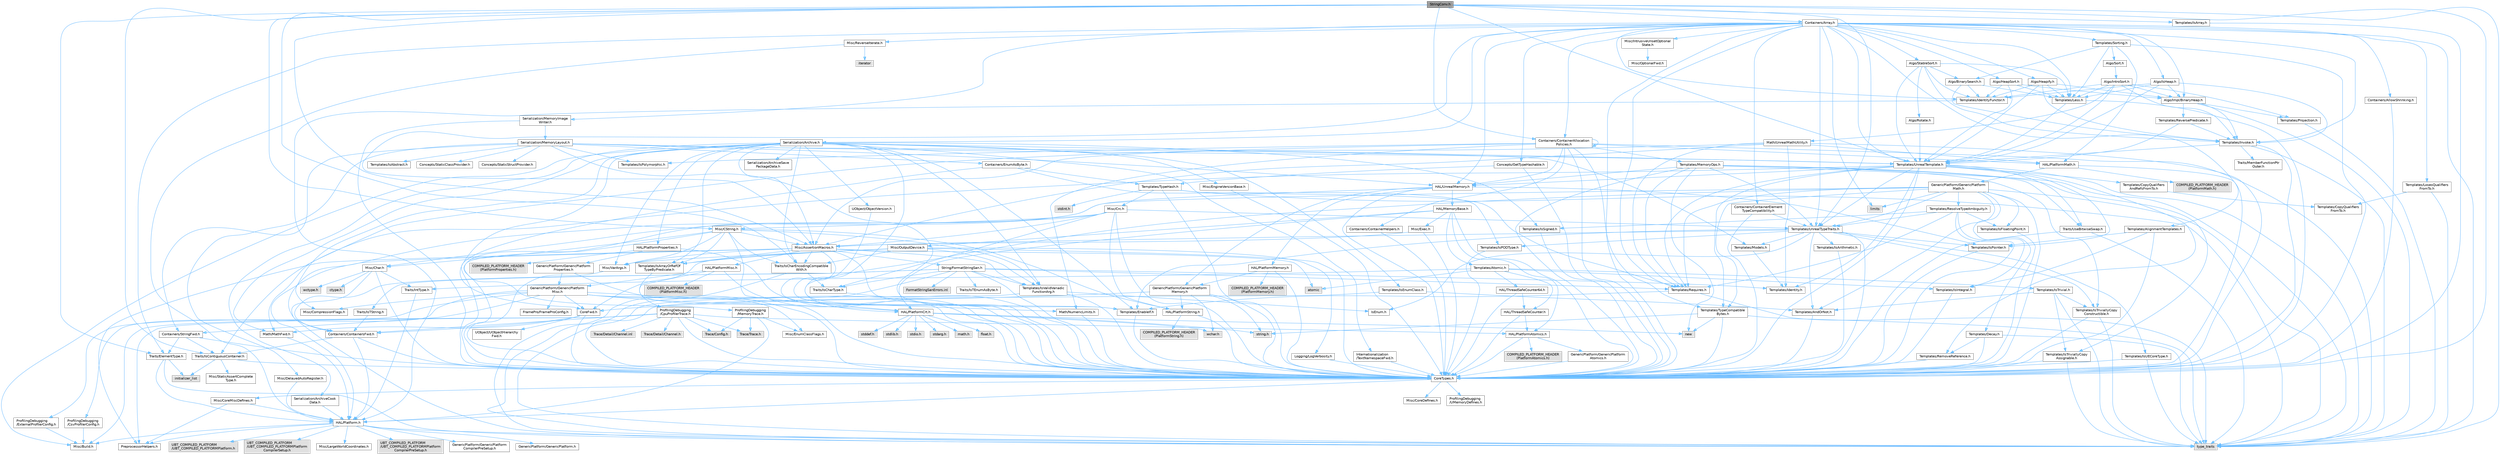 digraph "StringConv.h"
{
 // INTERACTIVE_SVG=YES
 // LATEX_PDF_SIZE
  bgcolor="transparent";
  edge [fontname=Helvetica,fontsize=10,labelfontname=Helvetica,labelfontsize=10];
  node [fontname=Helvetica,fontsize=10,shape=box,height=0.2,width=0.4];
  Node1 [id="Node000001",label="StringConv.h",height=0.2,width=0.4,color="gray40", fillcolor="grey60", style="filled", fontcolor="black",tooltip=" "];
  Node1 -> Node2 [id="edge1_Node000001_Node000002",color="steelblue1",style="solid",tooltip=" "];
  Node2 [id="Node000002",label="CoreTypes.h",height=0.2,width=0.4,color="grey40", fillcolor="white", style="filled",URL="$dc/dec/CoreTypes_8h.html",tooltip=" "];
  Node2 -> Node3 [id="edge2_Node000002_Node000003",color="steelblue1",style="solid",tooltip=" "];
  Node3 [id="Node000003",label="HAL/Platform.h",height=0.2,width=0.4,color="grey40", fillcolor="white", style="filled",URL="$d9/dd0/Platform_8h.html",tooltip=" "];
  Node3 -> Node4 [id="edge3_Node000003_Node000004",color="steelblue1",style="solid",tooltip=" "];
  Node4 [id="Node000004",label="Misc/Build.h",height=0.2,width=0.4,color="grey40", fillcolor="white", style="filled",URL="$d3/dbb/Build_8h.html",tooltip=" "];
  Node3 -> Node5 [id="edge4_Node000003_Node000005",color="steelblue1",style="solid",tooltip=" "];
  Node5 [id="Node000005",label="Misc/LargeWorldCoordinates.h",height=0.2,width=0.4,color="grey40", fillcolor="white", style="filled",URL="$d2/dcb/LargeWorldCoordinates_8h.html",tooltip=" "];
  Node3 -> Node6 [id="edge5_Node000003_Node000006",color="steelblue1",style="solid",tooltip=" "];
  Node6 [id="Node000006",label="type_traits",height=0.2,width=0.4,color="grey60", fillcolor="#E0E0E0", style="filled",tooltip=" "];
  Node3 -> Node7 [id="edge6_Node000003_Node000007",color="steelblue1",style="solid",tooltip=" "];
  Node7 [id="Node000007",label="PreprocessorHelpers.h",height=0.2,width=0.4,color="grey40", fillcolor="white", style="filled",URL="$db/ddb/PreprocessorHelpers_8h.html",tooltip=" "];
  Node3 -> Node8 [id="edge7_Node000003_Node000008",color="steelblue1",style="solid",tooltip=" "];
  Node8 [id="Node000008",label="UBT_COMPILED_PLATFORM\l/UBT_COMPILED_PLATFORMPlatform\lCompilerPreSetup.h",height=0.2,width=0.4,color="grey60", fillcolor="#E0E0E0", style="filled",tooltip=" "];
  Node3 -> Node9 [id="edge8_Node000003_Node000009",color="steelblue1",style="solid",tooltip=" "];
  Node9 [id="Node000009",label="GenericPlatform/GenericPlatform\lCompilerPreSetup.h",height=0.2,width=0.4,color="grey40", fillcolor="white", style="filled",URL="$d9/dc8/GenericPlatformCompilerPreSetup_8h.html",tooltip=" "];
  Node3 -> Node10 [id="edge9_Node000003_Node000010",color="steelblue1",style="solid",tooltip=" "];
  Node10 [id="Node000010",label="GenericPlatform/GenericPlatform.h",height=0.2,width=0.4,color="grey40", fillcolor="white", style="filled",URL="$d6/d84/GenericPlatform_8h.html",tooltip=" "];
  Node3 -> Node11 [id="edge10_Node000003_Node000011",color="steelblue1",style="solid",tooltip=" "];
  Node11 [id="Node000011",label="UBT_COMPILED_PLATFORM\l/UBT_COMPILED_PLATFORMPlatform.h",height=0.2,width=0.4,color="grey60", fillcolor="#E0E0E0", style="filled",tooltip=" "];
  Node3 -> Node12 [id="edge11_Node000003_Node000012",color="steelblue1",style="solid",tooltip=" "];
  Node12 [id="Node000012",label="UBT_COMPILED_PLATFORM\l/UBT_COMPILED_PLATFORMPlatform\lCompilerSetup.h",height=0.2,width=0.4,color="grey60", fillcolor="#E0E0E0", style="filled",tooltip=" "];
  Node2 -> Node13 [id="edge12_Node000002_Node000013",color="steelblue1",style="solid",tooltip=" "];
  Node13 [id="Node000013",label="ProfilingDebugging\l/UMemoryDefines.h",height=0.2,width=0.4,color="grey40", fillcolor="white", style="filled",URL="$d2/da2/UMemoryDefines_8h.html",tooltip=" "];
  Node2 -> Node14 [id="edge13_Node000002_Node000014",color="steelblue1",style="solid",tooltip=" "];
  Node14 [id="Node000014",label="Misc/CoreMiscDefines.h",height=0.2,width=0.4,color="grey40", fillcolor="white", style="filled",URL="$da/d38/CoreMiscDefines_8h.html",tooltip=" "];
  Node14 -> Node3 [id="edge14_Node000014_Node000003",color="steelblue1",style="solid",tooltip=" "];
  Node14 -> Node7 [id="edge15_Node000014_Node000007",color="steelblue1",style="solid",tooltip=" "];
  Node2 -> Node15 [id="edge16_Node000002_Node000015",color="steelblue1",style="solid",tooltip=" "];
  Node15 [id="Node000015",label="Misc/CoreDefines.h",height=0.2,width=0.4,color="grey40", fillcolor="white", style="filled",URL="$d3/dd2/CoreDefines_8h.html",tooltip=" "];
  Node1 -> Node16 [id="edge17_Node000001_Node000016",color="steelblue1",style="solid",tooltip=" "];
  Node16 [id="Node000016",label="Misc/AssertionMacros.h",height=0.2,width=0.4,color="grey40", fillcolor="white", style="filled",URL="$d0/dfa/AssertionMacros_8h.html",tooltip=" "];
  Node16 -> Node2 [id="edge18_Node000016_Node000002",color="steelblue1",style="solid",tooltip=" "];
  Node16 -> Node3 [id="edge19_Node000016_Node000003",color="steelblue1",style="solid",tooltip=" "];
  Node16 -> Node17 [id="edge20_Node000016_Node000017",color="steelblue1",style="solid",tooltip=" "];
  Node17 [id="Node000017",label="HAL/PlatformMisc.h",height=0.2,width=0.4,color="grey40", fillcolor="white", style="filled",URL="$d0/df5/PlatformMisc_8h.html",tooltip=" "];
  Node17 -> Node2 [id="edge21_Node000017_Node000002",color="steelblue1",style="solid",tooltip=" "];
  Node17 -> Node18 [id="edge22_Node000017_Node000018",color="steelblue1",style="solid",tooltip=" "];
  Node18 [id="Node000018",label="GenericPlatform/GenericPlatform\lMisc.h",height=0.2,width=0.4,color="grey40", fillcolor="white", style="filled",URL="$db/d9a/GenericPlatformMisc_8h.html",tooltip=" "];
  Node18 -> Node19 [id="edge23_Node000018_Node000019",color="steelblue1",style="solid",tooltip=" "];
  Node19 [id="Node000019",label="Containers/StringFwd.h",height=0.2,width=0.4,color="grey40", fillcolor="white", style="filled",URL="$df/d37/StringFwd_8h.html",tooltip=" "];
  Node19 -> Node2 [id="edge24_Node000019_Node000002",color="steelblue1",style="solid",tooltip=" "];
  Node19 -> Node20 [id="edge25_Node000019_Node000020",color="steelblue1",style="solid",tooltip=" "];
  Node20 [id="Node000020",label="Traits/ElementType.h",height=0.2,width=0.4,color="grey40", fillcolor="white", style="filled",URL="$d5/d4f/ElementType_8h.html",tooltip=" "];
  Node20 -> Node3 [id="edge26_Node000020_Node000003",color="steelblue1",style="solid",tooltip=" "];
  Node20 -> Node21 [id="edge27_Node000020_Node000021",color="steelblue1",style="solid",tooltip=" "];
  Node21 [id="Node000021",label="initializer_list",height=0.2,width=0.4,color="grey60", fillcolor="#E0E0E0", style="filled",tooltip=" "];
  Node20 -> Node6 [id="edge28_Node000020_Node000006",color="steelblue1",style="solid",tooltip=" "];
  Node19 -> Node22 [id="edge29_Node000019_Node000022",color="steelblue1",style="solid",tooltip=" "];
  Node22 [id="Node000022",label="Traits/IsContiguousContainer.h",height=0.2,width=0.4,color="grey40", fillcolor="white", style="filled",URL="$d5/d3c/IsContiguousContainer_8h.html",tooltip=" "];
  Node22 -> Node2 [id="edge30_Node000022_Node000002",color="steelblue1",style="solid",tooltip=" "];
  Node22 -> Node23 [id="edge31_Node000022_Node000023",color="steelblue1",style="solid",tooltip=" "];
  Node23 [id="Node000023",label="Misc/StaticAssertComplete\lType.h",height=0.2,width=0.4,color="grey40", fillcolor="white", style="filled",URL="$d5/d4e/StaticAssertCompleteType_8h.html",tooltip=" "];
  Node22 -> Node21 [id="edge32_Node000022_Node000021",color="steelblue1",style="solid",tooltip=" "];
  Node18 -> Node24 [id="edge33_Node000018_Node000024",color="steelblue1",style="solid",tooltip=" "];
  Node24 [id="Node000024",label="CoreFwd.h",height=0.2,width=0.4,color="grey40", fillcolor="white", style="filled",URL="$d1/d1e/CoreFwd_8h.html",tooltip=" "];
  Node24 -> Node2 [id="edge34_Node000024_Node000002",color="steelblue1",style="solid",tooltip=" "];
  Node24 -> Node25 [id="edge35_Node000024_Node000025",color="steelblue1",style="solid",tooltip=" "];
  Node25 [id="Node000025",label="Containers/ContainersFwd.h",height=0.2,width=0.4,color="grey40", fillcolor="white", style="filled",URL="$d4/d0a/ContainersFwd_8h.html",tooltip=" "];
  Node25 -> Node3 [id="edge36_Node000025_Node000003",color="steelblue1",style="solid",tooltip=" "];
  Node25 -> Node2 [id="edge37_Node000025_Node000002",color="steelblue1",style="solid",tooltip=" "];
  Node25 -> Node22 [id="edge38_Node000025_Node000022",color="steelblue1",style="solid",tooltip=" "];
  Node24 -> Node26 [id="edge39_Node000024_Node000026",color="steelblue1",style="solid",tooltip=" "];
  Node26 [id="Node000026",label="Math/MathFwd.h",height=0.2,width=0.4,color="grey40", fillcolor="white", style="filled",URL="$d2/d10/MathFwd_8h.html",tooltip=" "];
  Node26 -> Node3 [id="edge40_Node000026_Node000003",color="steelblue1",style="solid",tooltip=" "];
  Node24 -> Node27 [id="edge41_Node000024_Node000027",color="steelblue1",style="solid",tooltip=" "];
  Node27 [id="Node000027",label="UObject/UObjectHierarchy\lFwd.h",height=0.2,width=0.4,color="grey40", fillcolor="white", style="filled",URL="$d3/d13/UObjectHierarchyFwd_8h.html",tooltip=" "];
  Node18 -> Node2 [id="edge42_Node000018_Node000002",color="steelblue1",style="solid",tooltip=" "];
  Node18 -> Node28 [id="edge43_Node000018_Node000028",color="steelblue1",style="solid",tooltip=" "];
  Node28 [id="Node000028",label="FramePro/FrameProConfig.h",height=0.2,width=0.4,color="grey40", fillcolor="white", style="filled",URL="$d7/d90/FrameProConfig_8h.html",tooltip=" "];
  Node18 -> Node29 [id="edge44_Node000018_Node000029",color="steelblue1",style="solid",tooltip=" "];
  Node29 [id="Node000029",label="HAL/PlatformCrt.h",height=0.2,width=0.4,color="grey40", fillcolor="white", style="filled",URL="$d8/d75/PlatformCrt_8h.html",tooltip=" "];
  Node29 -> Node30 [id="edge45_Node000029_Node000030",color="steelblue1",style="solid",tooltip=" "];
  Node30 [id="Node000030",label="new",height=0.2,width=0.4,color="grey60", fillcolor="#E0E0E0", style="filled",tooltip=" "];
  Node29 -> Node31 [id="edge46_Node000029_Node000031",color="steelblue1",style="solid",tooltip=" "];
  Node31 [id="Node000031",label="wchar.h",height=0.2,width=0.4,color="grey60", fillcolor="#E0E0E0", style="filled",tooltip=" "];
  Node29 -> Node32 [id="edge47_Node000029_Node000032",color="steelblue1",style="solid",tooltip=" "];
  Node32 [id="Node000032",label="stddef.h",height=0.2,width=0.4,color="grey60", fillcolor="#E0E0E0", style="filled",tooltip=" "];
  Node29 -> Node33 [id="edge48_Node000029_Node000033",color="steelblue1",style="solid",tooltip=" "];
  Node33 [id="Node000033",label="stdlib.h",height=0.2,width=0.4,color="grey60", fillcolor="#E0E0E0", style="filled",tooltip=" "];
  Node29 -> Node34 [id="edge49_Node000029_Node000034",color="steelblue1",style="solid",tooltip=" "];
  Node34 [id="Node000034",label="stdio.h",height=0.2,width=0.4,color="grey60", fillcolor="#E0E0E0", style="filled",tooltip=" "];
  Node29 -> Node35 [id="edge50_Node000029_Node000035",color="steelblue1",style="solid",tooltip=" "];
  Node35 [id="Node000035",label="stdarg.h",height=0.2,width=0.4,color="grey60", fillcolor="#E0E0E0", style="filled",tooltip=" "];
  Node29 -> Node36 [id="edge51_Node000029_Node000036",color="steelblue1",style="solid",tooltip=" "];
  Node36 [id="Node000036",label="math.h",height=0.2,width=0.4,color="grey60", fillcolor="#E0E0E0", style="filled",tooltip=" "];
  Node29 -> Node37 [id="edge52_Node000029_Node000037",color="steelblue1",style="solid",tooltip=" "];
  Node37 [id="Node000037",label="float.h",height=0.2,width=0.4,color="grey60", fillcolor="#E0E0E0", style="filled",tooltip=" "];
  Node29 -> Node38 [id="edge53_Node000029_Node000038",color="steelblue1",style="solid",tooltip=" "];
  Node38 [id="Node000038",label="string.h",height=0.2,width=0.4,color="grey60", fillcolor="#E0E0E0", style="filled",tooltip=" "];
  Node18 -> Node39 [id="edge54_Node000018_Node000039",color="steelblue1",style="solid",tooltip=" "];
  Node39 [id="Node000039",label="Math/NumericLimits.h",height=0.2,width=0.4,color="grey40", fillcolor="white", style="filled",URL="$df/d1b/NumericLimits_8h.html",tooltip=" "];
  Node39 -> Node2 [id="edge55_Node000039_Node000002",color="steelblue1",style="solid",tooltip=" "];
  Node18 -> Node40 [id="edge56_Node000018_Node000040",color="steelblue1",style="solid",tooltip=" "];
  Node40 [id="Node000040",label="Misc/CompressionFlags.h",height=0.2,width=0.4,color="grey40", fillcolor="white", style="filled",URL="$d9/d76/CompressionFlags_8h.html",tooltip=" "];
  Node18 -> Node41 [id="edge57_Node000018_Node000041",color="steelblue1",style="solid",tooltip=" "];
  Node41 [id="Node000041",label="Misc/EnumClassFlags.h",height=0.2,width=0.4,color="grey40", fillcolor="white", style="filled",URL="$d8/de7/EnumClassFlags_8h.html",tooltip=" "];
  Node18 -> Node42 [id="edge58_Node000018_Node000042",color="steelblue1",style="solid",tooltip=" "];
  Node42 [id="Node000042",label="ProfilingDebugging\l/CsvProfilerConfig.h",height=0.2,width=0.4,color="grey40", fillcolor="white", style="filled",URL="$d3/d88/CsvProfilerConfig_8h.html",tooltip=" "];
  Node42 -> Node4 [id="edge59_Node000042_Node000004",color="steelblue1",style="solid",tooltip=" "];
  Node18 -> Node43 [id="edge60_Node000018_Node000043",color="steelblue1",style="solid",tooltip=" "];
  Node43 [id="Node000043",label="ProfilingDebugging\l/ExternalProfilerConfig.h",height=0.2,width=0.4,color="grey40", fillcolor="white", style="filled",URL="$d3/dbb/ExternalProfilerConfig_8h.html",tooltip=" "];
  Node43 -> Node4 [id="edge61_Node000043_Node000004",color="steelblue1",style="solid",tooltip=" "];
  Node17 -> Node44 [id="edge62_Node000017_Node000044",color="steelblue1",style="solid",tooltip=" "];
  Node44 [id="Node000044",label="COMPILED_PLATFORM_HEADER\l(PlatformMisc.h)",height=0.2,width=0.4,color="grey60", fillcolor="#E0E0E0", style="filled",tooltip=" "];
  Node17 -> Node45 [id="edge63_Node000017_Node000045",color="steelblue1",style="solid",tooltip=" "];
  Node45 [id="Node000045",label="ProfilingDebugging\l/CpuProfilerTrace.h",height=0.2,width=0.4,color="grey40", fillcolor="white", style="filled",URL="$da/dcb/CpuProfilerTrace_8h.html",tooltip=" "];
  Node45 -> Node2 [id="edge64_Node000045_Node000002",color="steelblue1",style="solid",tooltip=" "];
  Node45 -> Node25 [id="edge65_Node000045_Node000025",color="steelblue1",style="solid",tooltip=" "];
  Node45 -> Node46 [id="edge66_Node000045_Node000046",color="steelblue1",style="solid",tooltip=" "];
  Node46 [id="Node000046",label="HAL/PlatformAtomics.h",height=0.2,width=0.4,color="grey40", fillcolor="white", style="filled",URL="$d3/d36/PlatformAtomics_8h.html",tooltip=" "];
  Node46 -> Node2 [id="edge67_Node000046_Node000002",color="steelblue1",style="solid",tooltip=" "];
  Node46 -> Node47 [id="edge68_Node000046_Node000047",color="steelblue1",style="solid",tooltip=" "];
  Node47 [id="Node000047",label="GenericPlatform/GenericPlatform\lAtomics.h",height=0.2,width=0.4,color="grey40", fillcolor="white", style="filled",URL="$da/d72/GenericPlatformAtomics_8h.html",tooltip=" "];
  Node47 -> Node2 [id="edge69_Node000047_Node000002",color="steelblue1",style="solid",tooltip=" "];
  Node46 -> Node48 [id="edge70_Node000046_Node000048",color="steelblue1",style="solid",tooltip=" "];
  Node48 [id="Node000048",label="COMPILED_PLATFORM_HEADER\l(PlatformAtomics.h)",height=0.2,width=0.4,color="grey60", fillcolor="#E0E0E0", style="filled",tooltip=" "];
  Node45 -> Node7 [id="edge71_Node000045_Node000007",color="steelblue1",style="solid",tooltip=" "];
  Node45 -> Node4 [id="edge72_Node000045_Node000004",color="steelblue1",style="solid",tooltip=" "];
  Node45 -> Node49 [id="edge73_Node000045_Node000049",color="steelblue1",style="solid",tooltip=" "];
  Node49 [id="Node000049",label="Trace/Config.h",height=0.2,width=0.4,color="grey60", fillcolor="#E0E0E0", style="filled",tooltip=" "];
  Node45 -> Node50 [id="edge74_Node000045_Node000050",color="steelblue1",style="solid",tooltip=" "];
  Node50 [id="Node000050",label="Trace/Detail/Channel.h",height=0.2,width=0.4,color="grey60", fillcolor="#E0E0E0", style="filled",tooltip=" "];
  Node45 -> Node51 [id="edge75_Node000045_Node000051",color="steelblue1",style="solid",tooltip=" "];
  Node51 [id="Node000051",label="Trace/Detail/Channel.inl",height=0.2,width=0.4,color="grey60", fillcolor="#E0E0E0", style="filled",tooltip=" "];
  Node45 -> Node52 [id="edge76_Node000045_Node000052",color="steelblue1",style="solid",tooltip=" "];
  Node52 [id="Node000052",label="Trace/Trace.h",height=0.2,width=0.4,color="grey60", fillcolor="#E0E0E0", style="filled",tooltip=" "];
  Node16 -> Node7 [id="edge77_Node000016_Node000007",color="steelblue1",style="solid",tooltip=" "];
  Node16 -> Node53 [id="edge78_Node000016_Node000053",color="steelblue1",style="solid",tooltip=" "];
  Node53 [id="Node000053",label="Templates/EnableIf.h",height=0.2,width=0.4,color="grey40", fillcolor="white", style="filled",URL="$d7/d60/EnableIf_8h.html",tooltip=" "];
  Node53 -> Node2 [id="edge79_Node000053_Node000002",color="steelblue1",style="solid",tooltip=" "];
  Node16 -> Node54 [id="edge80_Node000016_Node000054",color="steelblue1",style="solid",tooltip=" "];
  Node54 [id="Node000054",label="Templates/IsArrayOrRefOf\lTypeByPredicate.h",height=0.2,width=0.4,color="grey40", fillcolor="white", style="filled",URL="$d6/da1/IsArrayOrRefOfTypeByPredicate_8h.html",tooltip=" "];
  Node54 -> Node2 [id="edge81_Node000054_Node000002",color="steelblue1",style="solid",tooltip=" "];
  Node16 -> Node55 [id="edge82_Node000016_Node000055",color="steelblue1",style="solid",tooltip=" "];
  Node55 [id="Node000055",label="Templates/IsValidVariadic\lFunctionArg.h",height=0.2,width=0.4,color="grey40", fillcolor="white", style="filled",URL="$d0/dc8/IsValidVariadicFunctionArg_8h.html",tooltip=" "];
  Node55 -> Node2 [id="edge83_Node000055_Node000002",color="steelblue1",style="solid",tooltip=" "];
  Node55 -> Node56 [id="edge84_Node000055_Node000056",color="steelblue1",style="solid",tooltip=" "];
  Node56 [id="Node000056",label="IsEnum.h",height=0.2,width=0.4,color="grey40", fillcolor="white", style="filled",URL="$d4/de5/IsEnum_8h.html",tooltip=" "];
  Node55 -> Node6 [id="edge85_Node000055_Node000006",color="steelblue1",style="solid",tooltip=" "];
  Node16 -> Node57 [id="edge86_Node000016_Node000057",color="steelblue1",style="solid",tooltip=" "];
  Node57 [id="Node000057",label="Traits/IsCharEncodingCompatible\lWith.h",height=0.2,width=0.4,color="grey40", fillcolor="white", style="filled",URL="$df/dd1/IsCharEncodingCompatibleWith_8h.html",tooltip=" "];
  Node57 -> Node6 [id="edge87_Node000057_Node000006",color="steelblue1",style="solid",tooltip=" "];
  Node57 -> Node58 [id="edge88_Node000057_Node000058",color="steelblue1",style="solid",tooltip=" "];
  Node58 [id="Node000058",label="Traits/IsCharType.h",height=0.2,width=0.4,color="grey40", fillcolor="white", style="filled",URL="$db/d51/IsCharType_8h.html",tooltip=" "];
  Node58 -> Node2 [id="edge89_Node000058_Node000002",color="steelblue1",style="solid",tooltip=" "];
  Node16 -> Node59 [id="edge90_Node000016_Node000059",color="steelblue1",style="solid",tooltip=" "];
  Node59 [id="Node000059",label="Misc/VarArgs.h",height=0.2,width=0.4,color="grey40", fillcolor="white", style="filled",URL="$d5/d6f/VarArgs_8h.html",tooltip=" "];
  Node59 -> Node2 [id="edge91_Node000059_Node000002",color="steelblue1",style="solid",tooltip=" "];
  Node16 -> Node60 [id="edge92_Node000016_Node000060",color="steelblue1",style="solid",tooltip=" "];
  Node60 [id="Node000060",label="String/FormatStringSan.h",height=0.2,width=0.4,color="grey40", fillcolor="white", style="filled",URL="$d3/d8b/FormatStringSan_8h.html",tooltip=" "];
  Node60 -> Node6 [id="edge93_Node000060_Node000006",color="steelblue1",style="solid",tooltip=" "];
  Node60 -> Node2 [id="edge94_Node000060_Node000002",color="steelblue1",style="solid",tooltip=" "];
  Node60 -> Node61 [id="edge95_Node000060_Node000061",color="steelblue1",style="solid",tooltip=" "];
  Node61 [id="Node000061",label="Templates/Requires.h",height=0.2,width=0.4,color="grey40", fillcolor="white", style="filled",URL="$dc/d96/Requires_8h.html",tooltip=" "];
  Node61 -> Node53 [id="edge96_Node000061_Node000053",color="steelblue1",style="solid",tooltip=" "];
  Node61 -> Node6 [id="edge97_Node000061_Node000006",color="steelblue1",style="solid",tooltip=" "];
  Node60 -> Node62 [id="edge98_Node000060_Node000062",color="steelblue1",style="solid",tooltip=" "];
  Node62 [id="Node000062",label="Templates/Identity.h",height=0.2,width=0.4,color="grey40", fillcolor="white", style="filled",URL="$d0/dd5/Identity_8h.html",tooltip=" "];
  Node60 -> Node55 [id="edge99_Node000060_Node000055",color="steelblue1",style="solid",tooltip=" "];
  Node60 -> Node58 [id="edge100_Node000060_Node000058",color="steelblue1",style="solid",tooltip=" "];
  Node60 -> Node63 [id="edge101_Node000060_Node000063",color="steelblue1",style="solid",tooltip=" "];
  Node63 [id="Node000063",label="Traits/IsTEnumAsByte.h",height=0.2,width=0.4,color="grey40", fillcolor="white", style="filled",URL="$d1/de6/IsTEnumAsByte_8h.html",tooltip=" "];
  Node60 -> Node64 [id="edge102_Node000060_Node000064",color="steelblue1",style="solid",tooltip=" "];
  Node64 [id="Node000064",label="Traits/IsTString.h",height=0.2,width=0.4,color="grey40", fillcolor="white", style="filled",URL="$d0/df8/IsTString_8h.html",tooltip=" "];
  Node64 -> Node25 [id="edge103_Node000064_Node000025",color="steelblue1",style="solid",tooltip=" "];
  Node60 -> Node25 [id="edge104_Node000060_Node000025",color="steelblue1",style="solid",tooltip=" "];
  Node60 -> Node65 [id="edge105_Node000060_Node000065",color="steelblue1",style="solid",tooltip=" "];
  Node65 [id="Node000065",label="FormatStringSanErrors.inl",height=0.2,width=0.4,color="grey60", fillcolor="#E0E0E0", style="filled",tooltip=" "];
  Node16 -> Node66 [id="edge106_Node000016_Node000066",color="steelblue1",style="solid",tooltip=" "];
  Node66 [id="Node000066",label="atomic",height=0.2,width=0.4,color="grey60", fillcolor="#E0E0E0", style="filled",tooltip=" "];
  Node1 -> Node67 [id="edge107_Node000001_Node000067",color="steelblue1",style="solid",tooltip=" "];
  Node67 [id="Node000067",label="Containers/ContainerAllocation\lPolicies.h",height=0.2,width=0.4,color="grey40", fillcolor="white", style="filled",URL="$d7/dff/ContainerAllocationPolicies_8h.html",tooltip=" "];
  Node67 -> Node2 [id="edge108_Node000067_Node000002",color="steelblue1",style="solid",tooltip=" "];
  Node67 -> Node68 [id="edge109_Node000067_Node000068",color="steelblue1",style="solid",tooltip=" "];
  Node68 [id="Node000068",label="Containers/ContainerHelpers.h",height=0.2,width=0.4,color="grey40", fillcolor="white", style="filled",URL="$d7/d33/ContainerHelpers_8h.html",tooltip=" "];
  Node68 -> Node2 [id="edge110_Node000068_Node000002",color="steelblue1",style="solid",tooltip=" "];
  Node67 -> Node67 [id="edge111_Node000067_Node000067",color="steelblue1",style="solid",tooltip=" "];
  Node67 -> Node69 [id="edge112_Node000067_Node000069",color="steelblue1",style="solid",tooltip=" "];
  Node69 [id="Node000069",label="HAL/PlatformMath.h",height=0.2,width=0.4,color="grey40", fillcolor="white", style="filled",URL="$dc/d53/PlatformMath_8h.html",tooltip=" "];
  Node69 -> Node2 [id="edge113_Node000069_Node000002",color="steelblue1",style="solid",tooltip=" "];
  Node69 -> Node70 [id="edge114_Node000069_Node000070",color="steelblue1",style="solid",tooltip=" "];
  Node70 [id="Node000070",label="GenericPlatform/GenericPlatform\lMath.h",height=0.2,width=0.4,color="grey40", fillcolor="white", style="filled",URL="$d5/d79/GenericPlatformMath_8h.html",tooltip=" "];
  Node70 -> Node2 [id="edge115_Node000070_Node000002",color="steelblue1",style="solid",tooltip=" "];
  Node70 -> Node25 [id="edge116_Node000070_Node000025",color="steelblue1",style="solid",tooltip=" "];
  Node70 -> Node29 [id="edge117_Node000070_Node000029",color="steelblue1",style="solid",tooltip=" "];
  Node70 -> Node71 [id="edge118_Node000070_Node000071",color="steelblue1",style="solid",tooltip=" "];
  Node71 [id="Node000071",label="Templates/AndOrNot.h",height=0.2,width=0.4,color="grey40", fillcolor="white", style="filled",URL="$db/d0a/AndOrNot_8h.html",tooltip=" "];
  Node71 -> Node2 [id="edge119_Node000071_Node000002",color="steelblue1",style="solid",tooltip=" "];
  Node70 -> Node72 [id="edge120_Node000070_Node000072",color="steelblue1",style="solid",tooltip=" "];
  Node72 [id="Node000072",label="Templates/Decay.h",height=0.2,width=0.4,color="grey40", fillcolor="white", style="filled",URL="$dd/d0f/Decay_8h.html",tooltip=" "];
  Node72 -> Node2 [id="edge121_Node000072_Node000002",color="steelblue1",style="solid",tooltip=" "];
  Node72 -> Node73 [id="edge122_Node000072_Node000073",color="steelblue1",style="solid",tooltip=" "];
  Node73 [id="Node000073",label="Templates/RemoveReference.h",height=0.2,width=0.4,color="grey40", fillcolor="white", style="filled",URL="$da/dbe/RemoveReference_8h.html",tooltip=" "];
  Node73 -> Node2 [id="edge123_Node000073_Node000002",color="steelblue1",style="solid",tooltip=" "];
  Node72 -> Node6 [id="edge124_Node000072_Node000006",color="steelblue1",style="solid",tooltip=" "];
  Node70 -> Node74 [id="edge125_Node000070_Node000074",color="steelblue1",style="solid",tooltip=" "];
  Node74 [id="Node000074",label="Templates/IsFloatingPoint.h",height=0.2,width=0.4,color="grey40", fillcolor="white", style="filled",URL="$d3/d11/IsFloatingPoint_8h.html",tooltip=" "];
  Node74 -> Node2 [id="edge126_Node000074_Node000002",color="steelblue1",style="solid",tooltip=" "];
  Node70 -> Node75 [id="edge127_Node000070_Node000075",color="steelblue1",style="solid",tooltip=" "];
  Node75 [id="Node000075",label="Templates/UnrealTypeTraits.h",height=0.2,width=0.4,color="grey40", fillcolor="white", style="filled",URL="$d2/d2d/UnrealTypeTraits_8h.html",tooltip=" "];
  Node75 -> Node2 [id="edge128_Node000075_Node000002",color="steelblue1",style="solid",tooltip=" "];
  Node75 -> Node76 [id="edge129_Node000075_Node000076",color="steelblue1",style="solid",tooltip=" "];
  Node76 [id="Node000076",label="Templates/IsPointer.h",height=0.2,width=0.4,color="grey40", fillcolor="white", style="filled",URL="$d7/d05/IsPointer_8h.html",tooltip=" "];
  Node76 -> Node2 [id="edge130_Node000076_Node000002",color="steelblue1",style="solid",tooltip=" "];
  Node75 -> Node16 [id="edge131_Node000075_Node000016",color="steelblue1",style="solid",tooltip=" "];
  Node75 -> Node71 [id="edge132_Node000075_Node000071",color="steelblue1",style="solid",tooltip=" "];
  Node75 -> Node53 [id="edge133_Node000075_Node000053",color="steelblue1",style="solid",tooltip=" "];
  Node75 -> Node77 [id="edge134_Node000075_Node000077",color="steelblue1",style="solid",tooltip=" "];
  Node77 [id="Node000077",label="Templates/IsArithmetic.h",height=0.2,width=0.4,color="grey40", fillcolor="white", style="filled",URL="$d2/d5d/IsArithmetic_8h.html",tooltip=" "];
  Node77 -> Node2 [id="edge135_Node000077_Node000002",color="steelblue1",style="solid",tooltip=" "];
  Node75 -> Node56 [id="edge136_Node000075_Node000056",color="steelblue1",style="solid",tooltip=" "];
  Node75 -> Node78 [id="edge137_Node000075_Node000078",color="steelblue1",style="solid",tooltip=" "];
  Node78 [id="Node000078",label="Templates/Models.h",height=0.2,width=0.4,color="grey40", fillcolor="white", style="filled",URL="$d3/d0c/Models_8h.html",tooltip=" "];
  Node78 -> Node62 [id="edge138_Node000078_Node000062",color="steelblue1",style="solid",tooltip=" "];
  Node75 -> Node79 [id="edge139_Node000075_Node000079",color="steelblue1",style="solid",tooltip=" "];
  Node79 [id="Node000079",label="Templates/IsPODType.h",height=0.2,width=0.4,color="grey40", fillcolor="white", style="filled",URL="$d7/db1/IsPODType_8h.html",tooltip=" "];
  Node79 -> Node2 [id="edge140_Node000079_Node000002",color="steelblue1",style="solid",tooltip=" "];
  Node75 -> Node80 [id="edge141_Node000075_Node000080",color="steelblue1",style="solid",tooltip=" "];
  Node80 [id="Node000080",label="Templates/IsUECoreType.h",height=0.2,width=0.4,color="grey40", fillcolor="white", style="filled",URL="$d1/db8/IsUECoreType_8h.html",tooltip=" "];
  Node80 -> Node2 [id="edge142_Node000080_Node000002",color="steelblue1",style="solid",tooltip=" "];
  Node80 -> Node6 [id="edge143_Node000080_Node000006",color="steelblue1",style="solid",tooltip=" "];
  Node75 -> Node81 [id="edge144_Node000075_Node000081",color="steelblue1",style="solid",tooltip=" "];
  Node81 [id="Node000081",label="Templates/IsTriviallyCopy\lConstructible.h",height=0.2,width=0.4,color="grey40", fillcolor="white", style="filled",URL="$d3/d78/IsTriviallyCopyConstructible_8h.html",tooltip=" "];
  Node81 -> Node2 [id="edge145_Node000081_Node000002",color="steelblue1",style="solid",tooltip=" "];
  Node81 -> Node6 [id="edge146_Node000081_Node000006",color="steelblue1",style="solid",tooltip=" "];
  Node70 -> Node61 [id="edge147_Node000070_Node000061",color="steelblue1",style="solid",tooltip=" "];
  Node70 -> Node82 [id="edge148_Node000070_Node000082",color="steelblue1",style="solid",tooltip=" "];
  Node82 [id="Node000082",label="Templates/ResolveTypeAmbiguity.h",height=0.2,width=0.4,color="grey40", fillcolor="white", style="filled",URL="$df/d1f/ResolveTypeAmbiguity_8h.html",tooltip=" "];
  Node82 -> Node2 [id="edge149_Node000082_Node000002",color="steelblue1",style="solid",tooltip=" "];
  Node82 -> Node74 [id="edge150_Node000082_Node000074",color="steelblue1",style="solid",tooltip=" "];
  Node82 -> Node75 [id="edge151_Node000082_Node000075",color="steelblue1",style="solid",tooltip=" "];
  Node82 -> Node83 [id="edge152_Node000082_Node000083",color="steelblue1",style="solid",tooltip=" "];
  Node83 [id="Node000083",label="Templates/IsSigned.h",height=0.2,width=0.4,color="grey40", fillcolor="white", style="filled",URL="$d8/dd8/IsSigned_8h.html",tooltip=" "];
  Node83 -> Node2 [id="edge153_Node000083_Node000002",color="steelblue1",style="solid",tooltip=" "];
  Node82 -> Node84 [id="edge154_Node000082_Node000084",color="steelblue1",style="solid",tooltip=" "];
  Node84 [id="Node000084",label="Templates/IsIntegral.h",height=0.2,width=0.4,color="grey40", fillcolor="white", style="filled",URL="$da/d64/IsIntegral_8h.html",tooltip=" "];
  Node84 -> Node2 [id="edge155_Node000084_Node000002",color="steelblue1",style="solid",tooltip=" "];
  Node82 -> Node61 [id="edge156_Node000082_Node000061",color="steelblue1",style="solid",tooltip=" "];
  Node70 -> Node85 [id="edge157_Node000070_Node000085",color="steelblue1",style="solid",tooltip=" "];
  Node85 [id="Node000085",label="Templates/TypeCompatible\lBytes.h",height=0.2,width=0.4,color="grey40", fillcolor="white", style="filled",URL="$df/d0a/TypeCompatibleBytes_8h.html",tooltip=" "];
  Node85 -> Node2 [id="edge158_Node000085_Node000002",color="steelblue1",style="solid",tooltip=" "];
  Node85 -> Node38 [id="edge159_Node000085_Node000038",color="steelblue1",style="solid",tooltip=" "];
  Node85 -> Node30 [id="edge160_Node000085_Node000030",color="steelblue1",style="solid",tooltip=" "];
  Node85 -> Node6 [id="edge161_Node000085_Node000006",color="steelblue1",style="solid",tooltip=" "];
  Node70 -> Node86 [id="edge162_Node000070_Node000086",color="steelblue1",style="solid",tooltip=" "];
  Node86 [id="Node000086",label="limits",height=0.2,width=0.4,color="grey60", fillcolor="#E0E0E0", style="filled",tooltip=" "];
  Node70 -> Node6 [id="edge163_Node000070_Node000006",color="steelblue1",style="solid",tooltip=" "];
  Node69 -> Node87 [id="edge164_Node000069_Node000087",color="steelblue1",style="solid",tooltip=" "];
  Node87 [id="Node000087",label="COMPILED_PLATFORM_HEADER\l(PlatformMath.h)",height=0.2,width=0.4,color="grey60", fillcolor="#E0E0E0", style="filled",tooltip=" "];
  Node67 -> Node88 [id="edge165_Node000067_Node000088",color="steelblue1",style="solid",tooltip=" "];
  Node88 [id="Node000088",label="HAL/UnrealMemory.h",height=0.2,width=0.4,color="grey40", fillcolor="white", style="filled",URL="$d9/d96/UnrealMemory_8h.html",tooltip=" "];
  Node88 -> Node2 [id="edge166_Node000088_Node000002",color="steelblue1",style="solid",tooltip=" "];
  Node88 -> Node89 [id="edge167_Node000088_Node000089",color="steelblue1",style="solid",tooltip=" "];
  Node89 [id="Node000089",label="GenericPlatform/GenericPlatform\lMemory.h",height=0.2,width=0.4,color="grey40", fillcolor="white", style="filled",URL="$dd/d22/GenericPlatformMemory_8h.html",tooltip=" "];
  Node89 -> Node24 [id="edge168_Node000089_Node000024",color="steelblue1",style="solid",tooltip=" "];
  Node89 -> Node2 [id="edge169_Node000089_Node000002",color="steelblue1",style="solid",tooltip=" "];
  Node89 -> Node90 [id="edge170_Node000089_Node000090",color="steelblue1",style="solid",tooltip=" "];
  Node90 [id="Node000090",label="HAL/PlatformString.h",height=0.2,width=0.4,color="grey40", fillcolor="white", style="filled",URL="$db/db5/PlatformString_8h.html",tooltip=" "];
  Node90 -> Node2 [id="edge171_Node000090_Node000002",color="steelblue1",style="solid",tooltip=" "];
  Node90 -> Node91 [id="edge172_Node000090_Node000091",color="steelblue1",style="solid",tooltip=" "];
  Node91 [id="Node000091",label="COMPILED_PLATFORM_HEADER\l(PlatformString.h)",height=0.2,width=0.4,color="grey60", fillcolor="#E0E0E0", style="filled",tooltip=" "];
  Node89 -> Node38 [id="edge173_Node000089_Node000038",color="steelblue1",style="solid",tooltip=" "];
  Node89 -> Node31 [id="edge174_Node000089_Node000031",color="steelblue1",style="solid",tooltip=" "];
  Node88 -> Node92 [id="edge175_Node000088_Node000092",color="steelblue1",style="solid",tooltip=" "];
  Node92 [id="Node000092",label="HAL/MemoryBase.h",height=0.2,width=0.4,color="grey40", fillcolor="white", style="filled",URL="$d6/d9f/MemoryBase_8h.html",tooltip=" "];
  Node92 -> Node2 [id="edge176_Node000092_Node000002",color="steelblue1",style="solid",tooltip=" "];
  Node92 -> Node46 [id="edge177_Node000092_Node000046",color="steelblue1",style="solid",tooltip=" "];
  Node92 -> Node29 [id="edge178_Node000092_Node000029",color="steelblue1",style="solid",tooltip=" "];
  Node92 -> Node93 [id="edge179_Node000092_Node000093",color="steelblue1",style="solid",tooltip=" "];
  Node93 [id="Node000093",label="Misc/Exec.h",height=0.2,width=0.4,color="grey40", fillcolor="white", style="filled",URL="$de/ddb/Exec_8h.html",tooltip=" "];
  Node93 -> Node2 [id="edge180_Node000093_Node000002",color="steelblue1",style="solid",tooltip=" "];
  Node93 -> Node16 [id="edge181_Node000093_Node000016",color="steelblue1",style="solid",tooltip=" "];
  Node92 -> Node94 [id="edge182_Node000092_Node000094",color="steelblue1",style="solid",tooltip=" "];
  Node94 [id="Node000094",label="Misc/OutputDevice.h",height=0.2,width=0.4,color="grey40", fillcolor="white", style="filled",URL="$d7/d32/OutputDevice_8h.html",tooltip=" "];
  Node94 -> Node24 [id="edge183_Node000094_Node000024",color="steelblue1",style="solid",tooltip=" "];
  Node94 -> Node2 [id="edge184_Node000094_Node000002",color="steelblue1",style="solid",tooltip=" "];
  Node94 -> Node95 [id="edge185_Node000094_Node000095",color="steelblue1",style="solid",tooltip=" "];
  Node95 [id="Node000095",label="Logging/LogVerbosity.h",height=0.2,width=0.4,color="grey40", fillcolor="white", style="filled",URL="$d2/d8f/LogVerbosity_8h.html",tooltip=" "];
  Node95 -> Node2 [id="edge186_Node000095_Node000002",color="steelblue1",style="solid",tooltip=" "];
  Node94 -> Node59 [id="edge187_Node000094_Node000059",color="steelblue1",style="solid",tooltip=" "];
  Node94 -> Node54 [id="edge188_Node000094_Node000054",color="steelblue1",style="solid",tooltip=" "];
  Node94 -> Node55 [id="edge189_Node000094_Node000055",color="steelblue1",style="solid",tooltip=" "];
  Node94 -> Node57 [id="edge190_Node000094_Node000057",color="steelblue1",style="solid",tooltip=" "];
  Node92 -> Node96 [id="edge191_Node000092_Node000096",color="steelblue1",style="solid",tooltip=" "];
  Node96 [id="Node000096",label="Templates/Atomic.h",height=0.2,width=0.4,color="grey40", fillcolor="white", style="filled",URL="$d3/d91/Atomic_8h.html",tooltip=" "];
  Node96 -> Node97 [id="edge192_Node000096_Node000097",color="steelblue1",style="solid",tooltip=" "];
  Node97 [id="Node000097",label="HAL/ThreadSafeCounter.h",height=0.2,width=0.4,color="grey40", fillcolor="white", style="filled",URL="$dc/dc9/ThreadSafeCounter_8h.html",tooltip=" "];
  Node97 -> Node2 [id="edge193_Node000097_Node000002",color="steelblue1",style="solid",tooltip=" "];
  Node97 -> Node46 [id="edge194_Node000097_Node000046",color="steelblue1",style="solid",tooltip=" "];
  Node96 -> Node98 [id="edge195_Node000096_Node000098",color="steelblue1",style="solid",tooltip=" "];
  Node98 [id="Node000098",label="HAL/ThreadSafeCounter64.h",height=0.2,width=0.4,color="grey40", fillcolor="white", style="filled",URL="$d0/d12/ThreadSafeCounter64_8h.html",tooltip=" "];
  Node98 -> Node2 [id="edge196_Node000098_Node000002",color="steelblue1",style="solid",tooltip=" "];
  Node98 -> Node97 [id="edge197_Node000098_Node000097",color="steelblue1",style="solid",tooltip=" "];
  Node96 -> Node84 [id="edge198_Node000096_Node000084",color="steelblue1",style="solid",tooltip=" "];
  Node96 -> Node99 [id="edge199_Node000096_Node000099",color="steelblue1",style="solid",tooltip=" "];
  Node99 [id="Node000099",label="Templates/IsTrivial.h",height=0.2,width=0.4,color="grey40", fillcolor="white", style="filled",URL="$da/d4c/IsTrivial_8h.html",tooltip=" "];
  Node99 -> Node71 [id="edge200_Node000099_Node000071",color="steelblue1",style="solid",tooltip=" "];
  Node99 -> Node81 [id="edge201_Node000099_Node000081",color="steelblue1",style="solid",tooltip=" "];
  Node99 -> Node100 [id="edge202_Node000099_Node000100",color="steelblue1",style="solid",tooltip=" "];
  Node100 [id="Node000100",label="Templates/IsTriviallyCopy\lAssignable.h",height=0.2,width=0.4,color="grey40", fillcolor="white", style="filled",URL="$d2/df2/IsTriviallyCopyAssignable_8h.html",tooltip=" "];
  Node100 -> Node2 [id="edge203_Node000100_Node000002",color="steelblue1",style="solid",tooltip=" "];
  Node100 -> Node6 [id="edge204_Node000100_Node000006",color="steelblue1",style="solid",tooltip=" "];
  Node99 -> Node6 [id="edge205_Node000099_Node000006",color="steelblue1",style="solid",tooltip=" "];
  Node96 -> Node101 [id="edge206_Node000096_Node000101",color="steelblue1",style="solid",tooltip=" "];
  Node101 [id="Node000101",label="Traits/IntType.h",height=0.2,width=0.4,color="grey40", fillcolor="white", style="filled",URL="$d7/deb/IntType_8h.html",tooltip=" "];
  Node101 -> Node3 [id="edge207_Node000101_Node000003",color="steelblue1",style="solid",tooltip=" "];
  Node96 -> Node66 [id="edge208_Node000096_Node000066",color="steelblue1",style="solid",tooltip=" "];
  Node88 -> Node102 [id="edge209_Node000088_Node000102",color="steelblue1",style="solid",tooltip=" "];
  Node102 [id="Node000102",label="HAL/PlatformMemory.h",height=0.2,width=0.4,color="grey40", fillcolor="white", style="filled",URL="$de/d68/PlatformMemory_8h.html",tooltip=" "];
  Node102 -> Node2 [id="edge210_Node000102_Node000002",color="steelblue1",style="solid",tooltip=" "];
  Node102 -> Node89 [id="edge211_Node000102_Node000089",color="steelblue1",style="solid",tooltip=" "];
  Node102 -> Node103 [id="edge212_Node000102_Node000103",color="steelblue1",style="solid",tooltip=" "];
  Node103 [id="Node000103",label="COMPILED_PLATFORM_HEADER\l(PlatformMemory.h)",height=0.2,width=0.4,color="grey60", fillcolor="#E0E0E0", style="filled",tooltip=" "];
  Node88 -> Node104 [id="edge213_Node000088_Node000104",color="steelblue1",style="solid",tooltip=" "];
  Node104 [id="Node000104",label="ProfilingDebugging\l/MemoryTrace.h",height=0.2,width=0.4,color="grey40", fillcolor="white", style="filled",URL="$da/dd7/MemoryTrace_8h.html",tooltip=" "];
  Node104 -> Node3 [id="edge214_Node000104_Node000003",color="steelblue1",style="solid",tooltip=" "];
  Node104 -> Node41 [id="edge215_Node000104_Node000041",color="steelblue1",style="solid",tooltip=" "];
  Node104 -> Node49 [id="edge216_Node000104_Node000049",color="steelblue1",style="solid",tooltip=" "];
  Node104 -> Node52 [id="edge217_Node000104_Node000052",color="steelblue1",style="solid",tooltip=" "];
  Node88 -> Node76 [id="edge218_Node000088_Node000076",color="steelblue1",style="solid",tooltip=" "];
  Node67 -> Node39 [id="edge219_Node000067_Node000039",color="steelblue1",style="solid",tooltip=" "];
  Node67 -> Node16 [id="edge220_Node000067_Node000016",color="steelblue1",style="solid",tooltip=" "];
  Node67 -> Node105 [id="edge221_Node000067_Node000105",color="steelblue1",style="solid",tooltip=" "];
  Node105 [id="Node000105",label="Templates/IsPolymorphic.h",height=0.2,width=0.4,color="grey40", fillcolor="white", style="filled",URL="$dc/d20/IsPolymorphic_8h.html",tooltip=" "];
  Node67 -> Node106 [id="edge222_Node000067_Node000106",color="steelblue1",style="solid",tooltip=" "];
  Node106 [id="Node000106",label="Templates/MemoryOps.h",height=0.2,width=0.4,color="grey40", fillcolor="white", style="filled",URL="$db/dea/MemoryOps_8h.html",tooltip=" "];
  Node106 -> Node2 [id="edge223_Node000106_Node000002",color="steelblue1",style="solid",tooltip=" "];
  Node106 -> Node88 [id="edge224_Node000106_Node000088",color="steelblue1",style="solid",tooltip=" "];
  Node106 -> Node100 [id="edge225_Node000106_Node000100",color="steelblue1",style="solid",tooltip=" "];
  Node106 -> Node81 [id="edge226_Node000106_Node000081",color="steelblue1",style="solid",tooltip=" "];
  Node106 -> Node61 [id="edge227_Node000106_Node000061",color="steelblue1",style="solid",tooltip=" "];
  Node106 -> Node75 [id="edge228_Node000106_Node000075",color="steelblue1",style="solid",tooltip=" "];
  Node106 -> Node107 [id="edge229_Node000106_Node000107",color="steelblue1",style="solid",tooltip=" "];
  Node107 [id="Node000107",label="Traits/UseBitwiseSwap.h",height=0.2,width=0.4,color="grey40", fillcolor="white", style="filled",URL="$db/df3/UseBitwiseSwap_8h.html",tooltip=" "];
  Node107 -> Node2 [id="edge230_Node000107_Node000002",color="steelblue1",style="solid",tooltip=" "];
  Node107 -> Node6 [id="edge231_Node000107_Node000006",color="steelblue1",style="solid",tooltip=" "];
  Node106 -> Node30 [id="edge232_Node000106_Node000030",color="steelblue1",style="solid",tooltip=" "];
  Node106 -> Node6 [id="edge233_Node000106_Node000006",color="steelblue1",style="solid",tooltip=" "];
  Node67 -> Node85 [id="edge234_Node000067_Node000085",color="steelblue1",style="solid",tooltip=" "];
  Node67 -> Node6 [id="edge235_Node000067_Node000006",color="steelblue1",style="solid",tooltip=" "];
  Node1 -> Node108 [id="edge236_Node000001_Node000108",color="steelblue1",style="solid",tooltip=" "];
  Node108 [id="Node000108",label="Containers/Array.h",height=0.2,width=0.4,color="grey40", fillcolor="white", style="filled",URL="$df/dd0/Array_8h.html",tooltip=" "];
  Node108 -> Node2 [id="edge237_Node000108_Node000002",color="steelblue1",style="solid",tooltip=" "];
  Node108 -> Node16 [id="edge238_Node000108_Node000016",color="steelblue1",style="solid",tooltip=" "];
  Node108 -> Node109 [id="edge239_Node000108_Node000109",color="steelblue1",style="solid",tooltip=" "];
  Node109 [id="Node000109",label="Misc/IntrusiveUnsetOptional\lState.h",height=0.2,width=0.4,color="grey40", fillcolor="white", style="filled",URL="$d2/d0a/IntrusiveUnsetOptionalState_8h.html",tooltip=" "];
  Node109 -> Node110 [id="edge240_Node000109_Node000110",color="steelblue1",style="solid",tooltip=" "];
  Node110 [id="Node000110",label="Misc/OptionalFwd.h",height=0.2,width=0.4,color="grey40", fillcolor="white", style="filled",URL="$dc/d50/OptionalFwd_8h.html",tooltip=" "];
  Node108 -> Node111 [id="edge241_Node000108_Node000111",color="steelblue1",style="solid",tooltip=" "];
  Node111 [id="Node000111",label="Misc/ReverseIterate.h",height=0.2,width=0.4,color="grey40", fillcolor="white", style="filled",URL="$db/de3/ReverseIterate_8h.html",tooltip=" "];
  Node111 -> Node3 [id="edge242_Node000111_Node000003",color="steelblue1",style="solid",tooltip=" "];
  Node111 -> Node112 [id="edge243_Node000111_Node000112",color="steelblue1",style="solid",tooltip=" "];
  Node112 [id="Node000112",label="iterator",height=0.2,width=0.4,color="grey60", fillcolor="#E0E0E0", style="filled",tooltip=" "];
  Node108 -> Node88 [id="edge244_Node000108_Node000088",color="steelblue1",style="solid",tooltip=" "];
  Node108 -> Node75 [id="edge245_Node000108_Node000075",color="steelblue1",style="solid",tooltip=" "];
  Node108 -> Node113 [id="edge246_Node000108_Node000113",color="steelblue1",style="solid",tooltip=" "];
  Node113 [id="Node000113",label="Templates/UnrealTemplate.h",height=0.2,width=0.4,color="grey40", fillcolor="white", style="filled",URL="$d4/d24/UnrealTemplate_8h.html",tooltip=" "];
  Node113 -> Node2 [id="edge247_Node000113_Node000002",color="steelblue1",style="solid",tooltip=" "];
  Node113 -> Node76 [id="edge248_Node000113_Node000076",color="steelblue1",style="solid",tooltip=" "];
  Node113 -> Node88 [id="edge249_Node000113_Node000088",color="steelblue1",style="solid",tooltip=" "];
  Node113 -> Node114 [id="edge250_Node000113_Node000114",color="steelblue1",style="solid",tooltip=" "];
  Node114 [id="Node000114",label="Templates/CopyQualifiers\lAndRefsFromTo.h",height=0.2,width=0.4,color="grey40", fillcolor="white", style="filled",URL="$d3/db3/CopyQualifiersAndRefsFromTo_8h.html",tooltip=" "];
  Node114 -> Node115 [id="edge251_Node000114_Node000115",color="steelblue1",style="solid",tooltip=" "];
  Node115 [id="Node000115",label="Templates/CopyQualifiers\lFromTo.h",height=0.2,width=0.4,color="grey40", fillcolor="white", style="filled",URL="$d5/db4/CopyQualifiersFromTo_8h.html",tooltip=" "];
  Node113 -> Node75 [id="edge252_Node000113_Node000075",color="steelblue1",style="solid",tooltip=" "];
  Node113 -> Node73 [id="edge253_Node000113_Node000073",color="steelblue1",style="solid",tooltip=" "];
  Node113 -> Node61 [id="edge254_Node000113_Node000061",color="steelblue1",style="solid",tooltip=" "];
  Node113 -> Node85 [id="edge255_Node000113_Node000085",color="steelblue1",style="solid",tooltip=" "];
  Node113 -> Node62 [id="edge256_Node000113_Node000062",color="steelblue1",style="solid",tooltip=" "];
  Node113 -> Node22 [id="edge257_Node000113_Node000022",color="steelblue1",style="solid",tooltip=" "];
  Node113 -> Node107 [id="edge258_Node000113_Node000107",color="steelblue1",style="solid",tooltip=" "];
  Node113 -> Node6 [id="edge259_Node000113_Node000006",color="steelblue1",style="solid",tooltip=" "];
  Node108 -> Node116 [id="edge260_Node000108_Node000116",color="steelblue1",style="solid",tooltip=" "];
  Node116 [id="Node000116",label="Containers/AllowShrinking.h",height=0.2,width=0.4,color="grey40", fillcolor="white", style="filled",URL="$d7/d1a/AllowShrinking_8h.html",tooltip=" "];
  Node116 -> Node2 [id="edge261_Node000116_Node000002",color="steelblue1",style="solid",tooltip=" "];
  Node108 -> Node67 [id="edge262_Node000108_Node000067",color="steelblue1",style="solid",tooltip=" "];
  Node108 -> Node117 [id="edge263_Node000108_Node000117",color="steelblue1",style="solid",tooltip=" "];
  Node117 [id="Node000117",label="Containers/ContainerElement\lTypeCompatibility.h",height=0.2,width=0.4,color="grey40", fillcolor="white", style="filled",URL="$df/ddf/ContainerElementTypeCompatibility_8h.html",tooltip=" "];
  Node117 -> Node2 [id="edge264_Node000117_Node000002",color="steelblue1",style="solid",tooltip=" "];
  Node117 -> Node75 [id="edge265_Node000117_Node000075",color="steelblue1",style="solid",tooltip=" "];
  Node108 -> Node118 [id="edge266_Node000108_Node000118",color="steelblue1",style="solid",tooltip=" "];
  Node118 [id="Node000118",label="Serialization/Archive.h",height=0.2,width=0.4,color="grey40", fillcolor="white", style="filled",URL="$d7/d3b/Archive_8h.html",tooltip=" "];
  Node118 -> Node24 [id="edge267_Node000118_Node000024",color="steelblue1",style="solid",tooltip=" "];
  Node118 -> Node2 [id="edge268_Node000118_Node000002",color="steelblue1",style="solid",tooltip=" "];
  Node118 -> Node119 [id="edge269_Node000118_Node000119",color="steelblue1",style="solid",tooltip=" "];
  Node119 [id="Node000119",label="HAL/PlatformProperties.h",height=0.2,width=0.4,color="grey40", fillcolor="white", style="filled",URL="$d9/db0/PlatformProperties_8h.html",tooltip=" "];
  Node119 -> Node2 [id="edge270_Node000119_Node000002",color="steelblue1",style="solid",tooltip=" "];
  Node119 -> Node120 [id="edge271_Node000119_Node000120",color="steelblue1",style="solid",tooltip=" "];
  Node120 [id="Node000120",label="GenericPlatform/GenericPlatform\lProperties.h",height=0.2,width=0.4,color="grey40", fillcolor="white", style="filled",URL="$d2/dcd/GenericPlatformProperties_8h.html",tooltip=" "];
  Node120 -> Node2 [id="edge272_Node000120_Node000002",color="steelblue1",style="solid",tooltip=" "];
  Node120 -> Node18 [id="edge273_Node000120_Node000018",color="steelblue1",style="solid",tooltip=" "];
  Node119 -> Node121 [id="edge274_Node000119_Node000121",color="steelblue1",style="solid",tooltip=" "];
  Node121 [id="Node000121",label="COMPILED_PLATFORM_HEADER\l(PlatformProperties.h)",height=0.2,width=0.4,color="grey60", fillcolor="#E0E0E0", style="filled",tooltip=" "];
  Node118 -> Node122 [id="edge275_Node000118_Node000122",color="steelblue1",style="solid",tooltip=" "];
  Node122 [id="Node000122",label="Internationalization\l/TextNamespaceFwd.h",height=0.2,width=0.4,color="grey40", fillcolor="white", style="filled",URL="$d8/d97/TextNamespaceFwd_8h.html",tooltip=" "];
  Node122 -> Node2 [id="edge276_Node000122_Node000002",color="steelblue1",style="solid",tooltip=" "];
  Node118 -> Node26 [id="edge277_Node000118_Node000026",color="steelblue1",style="solid",tooltip=" "];
  Node118 -> Node16 [id="edge278_Node000118_Node000016",color="steelblue1",style="solid",tooltip=" "];
  Node118 -> Node4 [id="edge279_Node000118_Node000004",color="steelblue1",style="solid",tooltip=" "];
  Node118 -> Node40 [id="edge280_Node000118_Node000040",color="steelblue1",style="solid",tooltip=" "];
  Node118 -> Node123 [id="edge281_Node000118_Node000123",color="steelblue1",style="solid",tooltip=" "];
  Node123 [id="Node000123",label="Misc/EngineVersionBase.h",height=0.2,width=0.4,color="grey40", fillcolor="white", style="filled",URL="$d5/d2b/EngineVersionBase_8h.html",tooltip=" "];
  Node123 -> Node2 [id="edge282_Node000123_Node000002",color="steelblue1",style="solid",tooltip=" "];
  Node118 -> Node59 [id="edge283_Node000118_Node000059",color="steelblue1",style="solid",tooltip=" "];
  Node118 -> Node124 [id="edge284_Node000118_Node000124",color="steelblue1",style="solid",tooltip=" "];
  Node124 [id="Node000124",label="Serialization/ArchiveCook\lData.h",height=0.2,width=0.4,color="grey40", fillcolor="white", style="filled",URL="$dc/db6/ArchiveCookData_8h.html",tooltip=" "];
  Node124 -> Node3 [id="edge285_Node000124_Node000003",color="steelblue1",style="solid",tooltip=" "];
  Node118 -> Node125 [id="edge286_Node000118_Node000125",color="steelblue1",style="solid",tooltip=" "];
  Node125 [id="Node000125",label="Serialization/ArchiveSave\lPackageData.h",height=0.2,width=0.4,color="grey40", fillcolor="white", style="filled",URL="$d1/d37/ArchiveSavePackageData_8h.html",tooltip=" "];
  Node118 -> Node53 [id="edge287_Node000118_Node000053",color="steelblue1",style="solid",tooltip=" "];
  Node118 -> Node54 [id="edge288_Node000118_Node000054",color="steelblue1",style="solid",tooltip=" "];
  Node118 -> Node126 [id="edge289_Node000118_Node000126",color="steelblue1",style="solid",tooltip=" "];
  Node126 [id="Node000126",label="Templates/IsEnumClass.h",height=0.2,width=0.4,color="grey40", fillcolor="white", style="filled",URL="$d7/d15/IsEnumClass_8h.html",tooltip=" "];
  Node126 -> Node2 [id="edge290_Node000126_Node000002",color="steelblue1",style="solid",tooltip=" "];
  Node126 -> Node71 [id="edge291_Node000126_Node000071",color="steelblue1",style="solid",tooltip=" "];
  Node118 -> Node83 [id="edge292_Node000118_Node000083",color="steelblue1",style="solid",tooltip=" "];
  Node118 -> Node55 [id="edge293_Node000118_Node000055",color="steelblue1",style="solid",tooltip=" "];
  Node118 -> Node113 [id="edge294_Node000118_Node000113",color="steelblue1",style="solid",tooltip=" "];
  Node118 -> Node57 [id="edge295_Node000118_Node000057",color="steelblue1",style="solid",tooltip=" "];
  Node118 -> Node127 [id="edge296_Node000118_Node000127",color="steelblue1",style="solid",tooltip=" "];
  Node127 [id="Node000127",label="UObject/ObjectVersion.h",height=0.2,width=0.4,color="grey40", fillcolor="white", style="filled",URL="$da/d63/ObjectVersion_8h.html",tooltip=" "];
  Node127 -> Node2 [id="edge297_Node000127_Node000002",color="steelblue1",style="solid",tooltip=" "];
  Node108 -> Node128 [id="edge298_Node000108_Node000128",color="steelblue1",style="solid",tooltip=" "];
  Node128 [id="Node000128",label="Serialization/MemoryImage\lWriter.h",height=0.2,width=0.4,color="grey40", fillcolor="white", style="filled",URL="$d0/d08/MemoryImageWriter_8h.html",tooltip=" "];
  Node128 -> Node2 [id="edge299_Node000128_Node000002",color="steelblue1",style="solid",tooltip=" "];
  Node128 -> Node129 [id="edge300_Node000128_Node000129",color="steelblue1",style="solid",tooltip=" "];
  Node129 [id="Node000129",label="Serialization/MemoryLayout.h",height=0.2,width=0.4,color="grey40", fillcolor="white", style="filled",URL="$d7/d66/MemoryLayout_8h.html",tooltip=" "];
  Node129 -> Node130 [id="edge301_Node000129_Node000130",color="steelblue1",style="solid",tooltip=" "];
  Node130 [id="Node000130",label="Concepts/StaticClassProvider.h",height=0.2,width=0.4,color="grey40", fillcolor="white", style="filled",URL="$dd/d83/StaticClassProvider_8h.html",tooltip=" "];
  Node129 -> Node131 [id="edge302_Node000129_Node000131",color="steelblue1",style="solid",tooltip=" "];
  Node131 [id="Node000131",label="Concepts/StaticStructProvider.h",height=0.2,width=0.4,color="grey40", fillcolor="white", style="filled",URL="$d5/d77/StaticStructProvider_8h.html",tooltip=" "];
  Node129 -> Node132 [id="edge303_Node000129_Node000132",color="steelblue1",style="solid",tooltip=" "];
  Node132 [id="Node000132",label="Containers/EnumAsByte.h",height=0.2,width=0.4,color="grey40", fillcolor="white", style="filled",URL="$d6/d9a/EnumAsByte_8h.html",tooltip=" "];
  Node132 -> Node2 [id="edge304_Node000132_Node000002",color="steelblue1",style="solid",tooltip=" "];
  Node132 -> Node79 [id="edge305_Node000132_Node000079",color="steelblue1",style="solid",tooltip=" "];
  Node132 -> Node133 [id="edge306_Node000132_Node000133",color="steelblue1",style="solid",tooltip=" "];
  Node133 [id="Node000133",label="Templates/TypeHash.h",height=0.2,width=0.4,color="grey40", fillcolor="white", style="filled",URL="$d1/d62/TypeHash_8h.html",tooltip=" "];
  Node133 -> Node2 [id="edge307_Node000133_Node000002",color="steelblue1",style="solid",tooltip=" "];
  Node133 -> Node61 [id="edge308_Node000133_Node000061",color="steelblue1",style="solid",tooltip=" "];
  Node133 -> Node134 [id="edge309_Node000133_Node000134",color="steelblue1",style="solid",tooltip=" "];
  Node134 [id="Node000134",label="Misc/Crc.h",height=0.2,width=0.4,color="grey40", fillcolor="white", style="filled",URL="$d4/dd2/Crc_8h.html",tooltip=" "];
  Node134 -> Node2 [id="edge310_Node000134_Node000002",color="steelblue1",style="solid",tooltip=" "];
  Node134 -> Node90 [id="edge311_Node000134_Node000090",color="steelblue1",style="solid",tooltip=" "];
  Node134 -> Node16 [id="edge312_Node000134_Node000016",color="steelblue1",style="solid",tooltip=" "];
  Node134 -> Node135 [id="edge313_Node000134_Node000135",color="steelblue1",style="solid",tooltip=" "];
  Node135 [id="Node000135",label="Misc/CString.h",height=0.2,width=0.4,color="grey40", fillcolor="white", style="filled",URL="$d2/d49/CString_8h.html",tooltip=" "];
  Node135 -> Node2 [id="edge314_Node000135_Node000002",color="steelblue1",style="solid",tooltip=" "];
  Node135 -> Node29 [id="edge315_Node000135_Node000029",color="steelblue1",style="solid",tooltip=" "];
  Node135 -> Node90 [id="edge316_Node000135_Node000090",color="steelblue1",style="solid",tooltip=" "];
  Node135 -> Node16 [id="edge317_Node000135_Node000016",color="steelblue1",style="solid",tooltip=" "];
  Node135 -> Node136 [id="edge318_Node000135_Node000136",color="steelblue1",style="solid",tooltip=" "];
  Node136 [id="Node000136",label="Misc/Char.h",height=0.2,width=0.4,color="grey40", fillcolor="white", style="filled",URL="$d0/d58/Char_8h.html",tooltip=" "];
  Node136 -> Node2 [id="edge319_Node000136_Node000002",color="steelblue1",style="solid",tooltip=" "];
  Node136 -> Node101 [id="edge320_Node000136_Node000101",color="steelblue1",style="solid",tooltip=" "];
  Node136 -> Node137 [id="edge321_Node000136_Node000137",color="steelblue1",style="solid",tooltip=" "];
  Node137 [id="Node000137",label="ctype.h",height=0.2,width=0.4,color="grey60", fillcolor="#E0E0E0", style="filled",tooltip=" "];
  Node136 -> Node138 [id="edge322_Node000136_Node000138",color="steelblue1",style="solid",tooltip=" "];
  Node138 [id="Node000138",label="wctype.h",height=0.2,width=0.4,color="grey60", fillcolor="#E0E0E0", style="filled",tooltip=" "];
  Node136 -> Node6 [id="edge323_Node000136_Node000006",color="steelblue1",style="solid",tooltip=" "];
  Node135 -> Node59 [id="edge324_Node000135_Node000059",color="steelblue1",style="solid",tooltip=" "];
  Node135 -> Node54 [id="edge325_Node000135_Node000054",color="steelblue1",style="solid",tooltip=" "];
  Node135 -> Node55 [id="edge326_Node000135_Node000055",color="steelblue1",style="solid",tooltip=" "];
  Node135 -> Node57 [id="edge327_Node000135_Node000057",color="steelblue1",style="solid",tooltip=" "];
  Node134 -> Node136 [id="edge328_Node000134_Node000136",color="steelblue1",style="solid",tooltip=" "];
  Node134 -> Node75 [id="edge329_Node000134_Node000075",color="steelblue1",style="solid",tooltip=" "];
  Node134 -> Node58 [id="edge330_Node000134_Node000058",color="steelblue1",style="solid",tooltip=" "];
  Node133 -> Node139 [id="edge331_Node000133_Node000139",color="steelblue1",style="solid",tooltip=" "];
  Node139 [id="Node000139",label="stdint.h",height=0.2,width=0.4,color="grey60", fillcolor="#E0E0E0", style="filled",tooltip=" "];
  Node133 -> Node6 [id="edge332_Node000133_Node000006",color="steelblue1",style="solid",tooltip=" "];
  Node129 -> Node19 [id="edge333_Node000129_Node000019",color="steelblue1",style="solid",tooltip=" "];
  Node129 -> Node88 [id="edge334_Node000129_Node000088",color="steelblue1",style="solid",tooltip=" "];
  Node129 -> Node140 [id="edge335_Node000129_Node000140",color="steelblue1",style="solid",tooltip=" "];
  Node140 [id="Node000140",label="Misc/DelayedAutoRegister.h",height=0.2,width=0.4,color="grey40", fillcolor="white", style="filled",URL="$d1/dda/DelayedAutoRegister_8h.html",tooltip=" "];
  Node140 -> Node3 [id="edge336_Node000140_Node000003",color="steelblue1",style="solid",tooltip=" "];
  Node129 -> Node53 [id="edge337_Node000129_Node000053",color="steelblue1",style="solid",tooltip=" "];
  Node129 -> Node141 [id="edge338_Node000129_Node000141",color="steelblue1",style="solid",tooltip=" "];
  Node141 [id="Node000141",label="Templates/IsAbstract.h",height=0.2,width=0.4,color="grey40", fillcolor="white", style="filled",URL="$d8/db7/IsAbstract_8h.html",tooltip=" "];
  Node129 -> Node105 [id="edge339_Node000129_Node000105",color="steelblue1",style="solid",tooltip=" "];
  Node129 -> Node78 [id="edge340_Node000129_Node000078",color="steelblue1",style="solid",tooltip=" "];
  Node129 -> Node113 [id="edge341_Node000129_Node000113",color="steelblue1",style="solid",tooltip=" "];
  Node108 -> Node142 [id="edge342_Node000108_Node000142",color="steelblue1",style="solid",tooltip=" "];
  Node142 [id="Node000142",label="Algo/Heapify.h",height=0.2,width=0.4,color="grey40", fillcolor="white", style="filled",URL="$d0/d2a/Heapify_8h.html",tooltip=" "];
  Node142 -> Node143 [id="edge343_Node000142_Node000143",color="steelblue1",style="solid",tooltip=" "];
  Node143 [id="Node000143",label="Algo/Impl/BinaryHeap.h",height=0.2,width=0.4,color="grey40", fillcolor="white", style="filled",URL="$d7/da3/Algo_2Impl_2BinaryHeap_8h.html",tooltip=" "];
  Node143 -> Node144 [id="edge344_Node000143_Node000144",color="steelblue1",style="solid",tooltip=" "];
  Node144 [id="Node000144",label="Templates/Invoke.h",height=0.2,width=0.4,color="grey40", fillcolor="white", style="filled",URL="$d7/deb/Invoke_8h.html",tooltip=" "];
  Node144 -> Node2 [id="edge345_Node000144_Node000002",color="steelblue1",style="solid",tooltip=" "];
  Node144 -> Node145 [id="edge346_Node000144_Node000145",color="steelblue1",style="solid",tooltip=" "];
  Node145 [id="Node000145",label="Traits/MemberFunctionPtr\lOuter.h",height=0.2,width=0.4,color="grey40", fillcolor="white", style="filled",URL="$db/da7/MemberFunctionPtrOuter_8h.html",tooltip=" "];
  Node144 -> Node113 [id="edge347_Node000144_Node000113",color="steelblue1",style="solid",tooltip=" "];
  Node144 -> Node6 [id="edge348_Node000144_Node000006",color="steelblue1",style="solid",tooltip=" "];
  Node143 -> Node146 [id="edge349_Node000143_Node000146",color="steelblue1",style="solid",tooltip=" "];
  Node146 [id="Node000146",label="Templates/Projection.h",height=0.2,width=0.4,color="grey40", fillcolor="white", style="filled",URL="$d7/df0/Projection_8h.html",tooltip=" "];
  Node146 -> Node6 [id="edge350_Node000146_Node000006",color="steelblue1",style="solid",tooltip=" "];
  Node143 -> Node147 [id="edge351_Node000143_Node000147",color="steelblue1",style="solid",tooltip=" "];
  Node147 [id="Node000147",label="Templates/ReversePredicate.h",height=0.2,width=0.4,color="grey40", fillcolor="white", style="filled",URL="$d8/d28/ReversePredicate_8h.html",tooltip=" "];
  Node147 -> Node144 [id="edge352_Node000147_Node000144",color="steelblue1",style="solid",tooltip=" "];
  Node147 -> Node113 [id="edge353_Node000147_Node000113",color="steelblue1",style="solid",tooltip=" "];
  Node143 -> Node6 [id="edge354_Node000143_Node000006",color="steelblue1",style="solid",tooltip=" "];
  Node142 -> Node148 [id="edge355_Node000142_Node000148",color="steelblue1",style="solid",tooltip=" "];
  Node148 [id="Node000148",label="Templates/IdentityFunctor.h",height=0.2,width=0.4,color="grey40", fillcolor="white", style="filled",URL="$d7/d2e/IdentityFunctor_8h.html",tooltip=" "];
  Node148 -> Node3 [id="edge356_Node000148_Node000003",color="steelblue1",style="solid",tooltip=" "];
  Node142 -> Node144 [id="edge357_Node000142_Node000144",color="steelblue1",style="solid",tooltip=" "];
  Node142 -> Node149 [id="edge358_Node000142_Node000149",color="steelblue1",style="solid",tooltip=" "];
  Node149 [id="Node000149",label="Templates/Less.h",height=0.2,width=0.4,color="grey40", fillcolor="white", style="filled",URL="$de/dc8/Less_8h.html",tooltip=" "];
  Node149 -> Node2 [id="edge359_Node000149_Node000002",color="steelblue1",style="solid",tooltip=" "];
  Node149 -> Node113 [id="edge360_Node000149_Node000113",color="steelblue1",style="solid",tooltip=" "];
  Node142 -> Node113 [id="edge361_Node000142_Node000113",color="steelblue1",style="solid",tooltip=" "];
  Node108 -> Node150 [id="edge362_Node000108_Node000150",color="steelblue1",style="solid",tooltip=" "];
  Node150 [id="Node000150",label="Algo/HeapSort.h",height=0.2,width=0.4,color="grey40", fillcolor="white", style="filled",URL="$d3/d92/HeapSort_8h.html",tooltip=" "];
  Node150 -> Node143 [id="edge363_Node000150_Node000143",color="steelblue1",style="solid",tooltip=" "];
  Node150 -> Node148 [id="edge364_Node000150_Node000148",color="steelblue1",style="solid",tooltip=" "];
  Node150 -> Node149 [id="edge365_Node000150_Node000149",color="steelblue1",style="solid",tooltip=" "];
  Node150 -> Node113 [id="edge366_Node000150_Node000113",color="steelblue1",style="solid",tooltip=" "];
  Node108 -> Node151 [id="edge367_Node000108_Node000151",color="steelblue1",style="solid",tooltip=" "];
  Node151 [id="Node000151",label="Algo/IsHeap.h",height=0.2,width=0.4,color="grey40", fillcolor="white", style="filled",URL="$de/d32/IsHeap_8h.html",tooltip=" "];
  Node151 -> Node143 [id="edge368_Node000151_Node000143",color="steelblue1",style="solid",tooltip=" "];
  Node151 -> Node148 [id="edge369_Node000151_Node000148",color="steelblue1",style="solid",tooltip=" "];
  Node151 -> Node144 [id="edge370_Node000151_Node000144",color="steelblue1",style="solid",tooltip=" "];
  Node151 -> Node149 [id="edge371_Node000151_Node000149",color="steelblue1",style="solid",tooltip=" "];
  Node151 -> Node113 [id="edge372_Node000151_Node000113",color="steelblue1",style="solid",tooltip=" "];
  Node108 -> Node143 [id="edge373_Node000108_Node000143",color="steelblue1",style="solid",tooltip=" "];
  Node108 -> Node152 [id="edge374_Node000108_Node000152",color="steelblue1",style="solid",tooltip=" "];
  Node152 [id="Node000152",label="Algo/StableSort.h",height=0.2,width=0.4,color="grey40", fillcolor="white", style="filled",URL="$d7/d3c/StableSort_8h.html",tooltip=" "];
  Node152 -> Node153 [id="edge375_Node000152_Node000153",color="steelblue1",style="solid",tooltip=" "];
  Node153 [id="Node000153",label="Algo/BinarySearch.h",height=0.2,width=0.4,color="grey40", fillcolor="white", style="filled",URL="$db/db4/BinarySearch_8h.html",tooltip=" "];
  Node153 -> Node148 [id="edge376_Node000153_Node000148",color="steelblue1",style="solid",tooltip=" "];
  Node153 -> Node144 [id="edge377_Node000153_Node000144",color="steelblue1",style="solid",tooltip=" "];
  Node153 -> Node149 [id="edge378_Node000153_Node000149",color="steelblue1",style="solid",tooltip=" "];
  Node152 -> Node154 [id="edge379_Node000152_Node000154",color="steelblue1",style="solid",tooltip=" "];
  Node154 [id="Node000154",label="Algo/Rotate.h",height=0.2,width=0.4,color="grey40", fillcolor="white", style="filled",URL="$dd/da7/Rotate_8h.html",tooltip=" "];
  Node154 -> Node113 [id="edge380_Node000154_Node000113",color="steelblue1",style="solid",tooltip=" "];
  Node152 -> Node148 [id="edge381_Node000152_Node000148",color="steelblue1",style="solid",tooltip=" "];
  Node152 -> Node144 [id="edge382_Node000152_Node000144",color="steelblue1",style="solid",tooltip=" "];
  Node152 -> Node149 [id="edge383_Node000152_Node000149",color="steelblue1",style="solid",tooltip=" "];
  Node152 -> Node113 [id="edge384_Node000152_Node000113",color="steelblue1",style="solid",tooltip=" "];
  Node108 -> Node155 [id="edge385_Node000108_Node000155",color="steelblue1",style="solid",tooltip=" "];
  Node155 [id="Node000155",label="Concepts/GetTypeHashable.h",height=0.2,width=0.4,color="grey40", fillcolor="white", style="filled",URL="$d3/da2/GetTypeHashable_8h.html",tooltip=" "];
  Node155 -> Node2 [id="edge386_Node000155_Node000002",color="steelblue1",style="solid",tooltip=" "];
  Node155 -> Node133 [id="edge387_Node000155_Node000133",color="steelblue1",style="solid",tooltip=" "];
  Node108 -> Node148 [id="edge388_Node000108_Node000148",color="steelblue1",style="solid",tooltip=" "];
  Node108 -> Node144 [id="edge389_Node000108_Node000144",color="steelblue1",style="solid",tooltip=" "];
  Node108 -> Node149 [id="edge390_Node000108_Node000149",color="steelblue1",style="solid",tooltip=" "];
  Node108 -> Node156 [id="edge391_Node000108_Node000156",color="steelblue1",style="solid",tooltip=" "];
  Node156 [id="Node000156",label="Templates/LosesQualifiers\lFromTo.h",height=0.2,width=0.4,color="grey40", fillcolor="white", style="filled",URL="$d2/db3/LosesQualifiersFromTo_8h.html",tooltip=" "];
  Node156 -> Node115 [id="edge392_Node000156_Node000115",color="steelblue1",style="solid",tooltip=" "];
  Node156 -> Node6 [id="edge393_Node000156_Node000006",color="steelblue1",style="solid",tooltip=" "];
  Node108 -> Node61 [id="edge394_Node000108_Node000061",color="steelblue1",style="solid",tooltip=" "];
  Node108 -> Node157 [id="edge395_Node000108_Node000157",color="steelblue1",style="solid",tooltip=" "];
  Node157 [id="Node000157",label="Templates/Sorting.h",height=0.2,width=0.4,color="grey40", fillcolor="white", style="filled",URL="$d3/d9e/Sorting_8h.html",tooltip=" "];
  Node157 -> Node2 [id="edge396_Node000157_Node000002",color="steelblue1",style="solid",tooltip=" "];
  Node157 -> Node153 [id="edge397_Node000157_Node000153",color="steelblue1",style="solid",tooltip=" "];
  Node157 -> Node158 [id="edge398_Node000157_Node000158",color="steelblue1",style="solid",tooltip=" "];
  Node158 [id="Node000158",label="Algo/Sort.h",height=0.2,width=0.4,color="grey40", fillcolor="white", style="filled",URL="$d1/d87/Sort_8h.html",tooltip=" "];
  Node158 -> Node159 [id="edge399_Node000158_Node000159",color="steelblue1",style="solid",tooltip=" "];
  Node159 [id="Node000159",label="Algo/IntroSort.h",height=0.2,width=0.4,color="grey40", fillcolor="white", style="filled",URL="$d3/db3/IntroSort_8h.html",tooltip=" "];
  Node159 -> Node143 [id="edge400_Node000159_Node000143",color="steelblue1",style="solid",tooltip=" "];
  Node159 -> Node160 [id="edge401_Node000159_Node000160",color="steelblue1",style="solid",tooltip=" "];
  Node160 [id="Node000160",label="Math/UnrealMathUtility.h",height=0.2,width=0.4,color="grey40", fillcolor="white", style="filled",URL="$db/db8/UnrealMathUtility_8h.html",tooltip=" "];
  Node160 -> Node2 [id="edge402_Node000160_Node000002",color="steelblue1",style="solid",tooltip=" "];
  Node160 -> Node16 [id="edge403_Node000160_Node000016",color="steelblue1",style="solid",tooltip=" "];
  Node160 -> Node69 [id="edge404_Node000160_Node000069",color="steelblue1",style="solid",tooltip=" "];
  Node160 -> Node26 [id="edge405_Node000160_Node000026",color="steelblue1",style="solid",tooltip=" "];
  Node160 -> Node62 [id="edge406_Node000160_Node000062",color="steelblue1",style="solid",tooltip=" "];
  Node160 -> Node61 [id="edge407_Node000160_Node000061",color="steelblue1",style="solid",tooltip=" "];
  Node159 -> Node148 [id="edge408_Node000159_Node000148",color="steelblue1",style="solid",tooltip=" "];
  Node159 -> Node144 [id="edge409_Node000159_Node000144",color="steelblue1",style="solid",tooltip=" "];
  Node159 -> Node146 [id="edge410_Node000159_Node000146",color="steelblue1",style="solid",tooltip=" "];
  Node159 -> Node149 [id="edge411_Node000159_Node000149",color="steelblue1",style="solid",tooltip=" "];
  Node159 -> Node113 [id="edge412_Node000159_Node000113",color="steelblue1",style="solid",tooltip=" "];
  Node157 -> Node69 [id="edge413_Node000157_Node000069",color="steelblue1",style="solid",tooltip=" "];
  Node157 -> Node149 [id="edge414_Node000157_Node000149",color="steelblue1",style="solid",tooltip=" "];
  Node108 -> Node161 [id="edge415_Node000108_Node000161",color="steelblue1",style="solid",tooltip=" "];
  Node161 [id="Node000161",label="Templates/AlignmentTemplates.h",height=0.2,width=0.4,color="grey40", fillcolor="white", style="filled",URL="$dd/d32/AlignmentTemplates_8h.html",tooltip=" "];
  Node161 -> Node2 [id="edge416_Node000161_Node000002",color="steelblue1",style="solid",tooltip=" "];
  Node161 -> Node84 [id="edge417_Node000161_Node000084",color="steelblue1",style="solid",tooltip=" "];
  Node161 -> Node76 [id="edge418_Node000161_Node000076",color="steelblue1",style="solid",tooltip=" "];
  Node108 -> Node20 [id="edge419_Node000108_Node000020",color="steelblue1",style="solid",tooltip=" "];
  Node108 -> Node86 [id="edge420_Node000108_Node000086",color="steelblue1",style="solid",tooltip=" "];
  Node108 -> Node6 [id="edge421_Node000108_Node000006",color="steelblue1",style="solid",tooltip=" "];
  Node1 -> Node135 [id="edge422_Node000001_Node000135",color="steelblue1",style="solid",tooltip=" "];
  Node1 -> Node162 [id="edge423_Node000001_Node000162",color="steelblue1",style="solid",tooltip=" "];
  Node162 [id="Node000162",label="Templates/IsArray.h",height=0.2,width=0.4,color="grey40", fillcolor="white", style="filled",URL="$d8/d8d/IsArray_8h.html",tooltip=" "];
  Node162 -> Node2 [id="edge424_Node000162_Node000002",color="steelblue1",style="solid",tooltip=" "];
  Node1 -> Node113 [id="edge425_Node000001_Node000113",color="steelblue1",style="solid",tooltip=" "];
  Node1 -> Node75 [id="edge426_Node000001_Node000075",color="steelblue1",style="solid",tooltip=" "];
  Node1 -> Node20 [id="edge427_Node000001_Node000020",color="steelblue1",style="solid",tooltip=" "];
  Node1 -> Node57 [id="edge428_Node000001_Node000057",color="steelblue1",style="solid",tooltip=" "];
  Node1 -> Node22 [id="edge429_Node000001_Node000022",color="steelblue1",style="solid",tooltip=" "];
  Node1 -> Node6 [id="edge430_Node000001_Node000006",color="steelblue1",style="solid",tooltip=" "];
}
